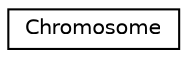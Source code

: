 digraph "Graphical Class Hierarchy"
{
 // LATEX_PDF_SIZE
  edge [fontname="Helvetica",fontsize="10",labelfontname="Helvetica",labelfontsize="10"];
  node [fontname="Helvetica",fontsize="10",shape=record];
  rankdir="LR";
  Node0 [label="Chromosome",height=0.2,width=0.4,color="black", fillcolor="white", style="filled",URL="$classChromosome.html",tooltip=" "];
}
